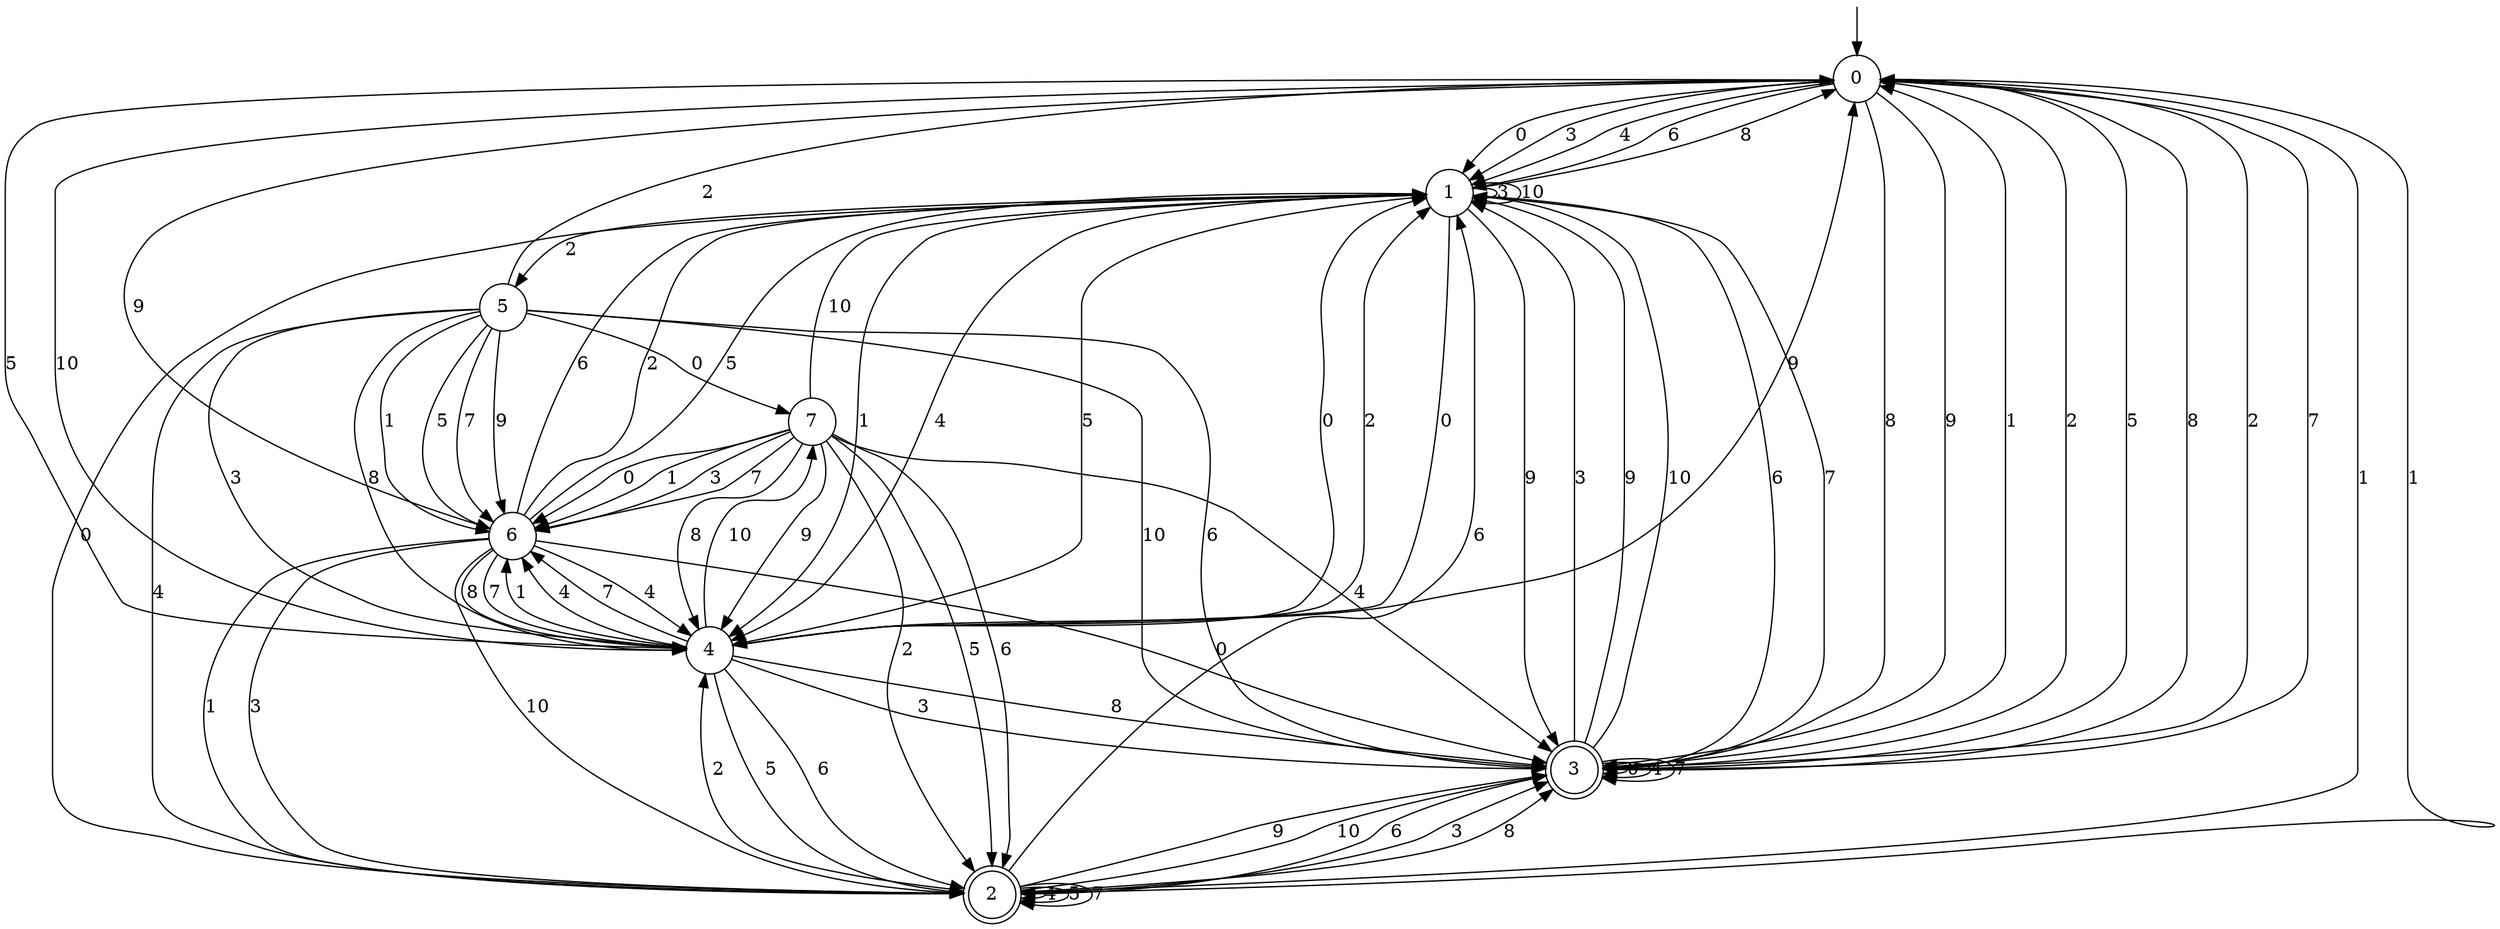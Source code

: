 digraph g {

	s0 [shape="circle" label="0"];
	s1 [shape="circle" label="1"];
	s2 [shape="doublecircle" label="2"];
	s3 [shape="doublecircle" label="3"];
	s4 [shape="circle" label="4"];
	s5 [shape="circle" label="5"];
	s6 [shape="circle" label="6"];
	s7 [shape="circle" label="7"];
	s0 -> s1 [label="0"];
	s0 -> s2 [label="1"];
	s0 -> s3 [label="2"];
	s0 -> s1 [label="3"];
	s0 -> s1 [label="4"];
	s0 -> s4 [label="5"];
	s0 -> s1 [label="6"];
	s0 -> s3 [label="7"];
	s0 -> s3 [label="8"];
	s0 -> s3 [label="9"];
	s0 -> s4 [label="10"];
	s1 -> s4 [label="0"];
	s1 -> s4 [label="1"];
	s1 -> s5 [label="2"];
	s1 -> s1 [label="3"];
	s1 -> s4 [label="4"];
	s1 -> s4 [label="5"];
	s1 -> s3 [label="6"];
	s1 -> s3 [label="7"];
	s1 -> s0 [label="8"];
	s1 -> s3 [label="9"];
	s1 -> s1 [label="10"];
	s2 -> s1 [label="0"];
	s2 -> s0 [label="1"];
	s2 -> s4 [label="2"];
	s2 -> s3 [label="3"];
	s2 -> s2 [label="4"];
	s2 -> s2 [label="5"];
	s2 -> s1 [label="6"];
	s2 -> s2 [label="7"];
	s2 -> s3 [label="8"];
	s2 -> s3 [label="9"];
	s2 -> s3 [label="10"];
	s3 -> s3 [label="0"];
	s3 -> s0 [label="1"];
	s3 -> s0 [label="2"];
	s3 -> s1 [label="3"];
	s3 -> s3 [label="4"];
	s3 -> s0 [label="5"];
	s3 -> s2 [label="6"];
	s3 -> s3 [label="7"];
	s3 -> s0 [label="8"];
	s3 -> s1 [label="9"];
	s3 -> s1 [label="10"];
	s4 -> s1 [label="0"];
	s4 -> s6 [label="1"];
	s4 -> s1 [label="2"];
	s4 -> s3 [label="3"];
	s4 -> s6 [label="4"];
	s4 -> s2 [label="5"];
	s4 -> s2 [label="6"];
	s4 -> s6 [label="7"];
	s4 -> s3 [label="8"];
	s4 -> s0 [label="9"];
	s4 -> s7 [label="10"];
	s5 -> s7 [label="0"];
	s5 -> s6 [label="1"];
	s5 -> s0 [label="2"];
	s5 -> s4 [label="3"];
	s5 -> s2 [label="4"];
	s5 -> s6 [label="5"];
	s5 -> s3 [label="6"];
	s5 -> s6 [label="7"];
	s5 -> s4 [label="8"];
	s5 -> s6 [label="9"];
	s5 -> s3 [label="10"];
	s6 -> s3 [label="0"];
	s6 -> s2 [label="1"];
	s6 -> s1 [label="2"];
	s6 -> s2 [label="3"];
	s6 -> s4 [label="4"];
	s6 -> s1 [label="5"];
	s6 -> s1 [label="6"];
	s6 -> s4 [label="7"];
	s6 -> s4 [label="8"];
	s6 -> s0 [label="9"];
	s6 -> s2 [label="10"];
	s7 -> s6 [label="0"];
	s7 -> s6 [label="1"];
	s7 -> s2 [label="2"];
	s7 -> s6 [label="3"];
	s7 -> s3 [label="4"];
	s7 -> s2 [label="5"];
	s7 -> s2 [label="6"];
	s7 -> s6 [label="7"];
	s7 -> s4 [label="8"];
	s7 -> s4 [label="9"];
	s7 -> s1 [label="10"];

__start0 [label="" shape="none" width="0" height="0"];
__start0 -> s0;

}
